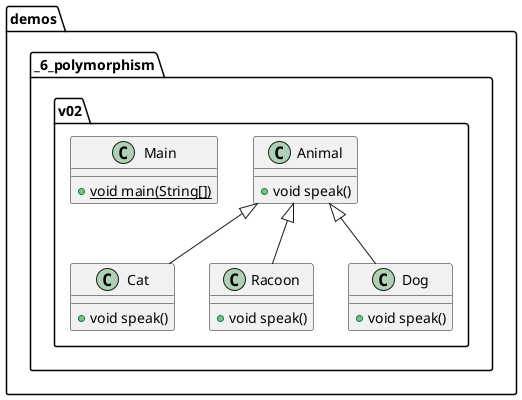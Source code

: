 @startuml
class demos._6_polymorphism.v02.Cat {
+ void speak()
}
class demos._6_polymorphism.v02.Racoon {
+ void speak()
}
class demos._6_polymorphism.v02.Animal {
+ void speak()
}
class demos._6_polymorphism.v02.Main {
+ {static} void main(String[])
}
class demos._6_polymorphism.v02.Dog {
+ void speak()
}


demos._6_polymorphism.v02.Animal <|-- demos._6_polymorphism.v02.Cat
demos._6_polymorphism.v02.Animal <|-- demos._6_polymorphism.v02.Racoon
demos._6_polymorphism.v02.Animal <|-- demos._6_polymorphism.v02.Dog
@enduml